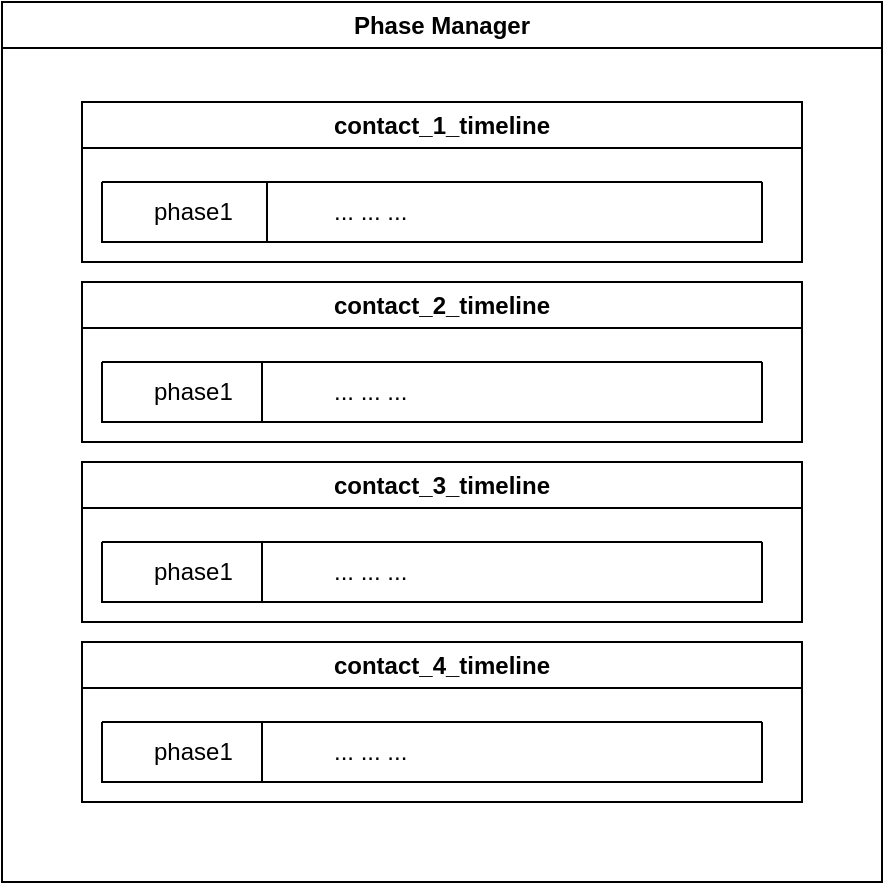 <mxfile>
    <diagram id="DQU-kqcON3Z1oUUEVBNg" name="Page-1">
        <mxGraphModel dx="332" dy="229" grid="1" gridSize="10" guides="1" tooltips="1" connect="1" arrows="1" fold="1" page="1" pageScale="1" pageWidth="850" pageHeight="1100" math="0" shadow="0">
            <root>
                <mxCell id="0"/>
                <mxCell id="1" parent="0"/>
                <mxCell id="24" value="Phase Manager" style="swimlane;whiteSpace=wrap;html=1;" vertex="1" parent="1">
                    <mxGeometry x="240" y="300" width="440" height="440" as="geometry"/>
                </mxCell>
                <mxCell id="25" value="contact_1_timeline" style="swimlane;whiteSpace=wrap;html=1;" vertex="1" parent="24">
                    <mxGeometry x="40" y="50" width="360" height="80" as="geometry"/>
                </mxCell>
                <mxCell id="29" value="" style="swimlane;startSize=0;" vertex="1" parent="25">
                    <mxGeometry x="10" y="40" width="330" height="30" as="geometry">
                        <mxRectangle x="10" y="40" width="50" height="40" as="alternateBounds"/>
                    </mxGeometry>
                </mxCell>
                <mxCell id="32" value="phase1" style="text;strokeColor=none;fillColor=none;align=left;verticalAlign=middle;spacingLeft=4;spacingRight=4;overflow=hidden;points=[[0,0.5],[1,0.5]];portConstraint=eastwest;rotatable=0;whiteSpace=wrap;html=1;" vertex="1" parent="29">
                    <mxGeometry x="20" width="50" height="30" as="geometry"/>
                </mxCell>
                <mxCell id="35" value="... ... ..." style="text;strokeColor=none;fillColor=none;align=left;verticalAlign=middle;spacingLeft=4;spacingRight=4;overflow=hidden;points=[[0,0.5],[1,0.5]];portConstraint=eastwest;rotatable=0;whiteSpace=wrap;html=1;" vertex="1" parent="29">
                    <mxGeometry x="110" width="80" height="30" as="geometry"/>
                </mxCell>
                <mxCell id="34" value="" style="endArrow=none;html=1;exitX=0.25;exitY=1;exitDx=0;exitDy=0;entryX=0.25;entryY=0;entryDx=0;entryDy=0;" edge="1" parent="25" source="29" target="29">
                    <mxGeometry width="50" height="50" relative="1" as="geometry">
                        <mxPoint x="50" y="90" as="sourcePoint"/>
                        <mxPoint x="100" y="40" as="targetPoint"/>
                    </mxGeometry>
                </mxCell>
                <mxCell id="26" value="contact_2_timeline" style="swimlane;whiteSpace=wrap;html=1;" vertex="1" parent="24">
                    <mxGeometry x="40" y="140" width="360" height="80" as="geometry"/>
                </mxCell>
                <mxCell id="45" value="" style="swimlane;startSize=0;" vertex="1" parent="26">
                    <mxGeometry x="10" y="40" width="330" height="30" as="geometry">
                        <mxRectangle x="10" y="40" width="50" height="40" as="alternateBounds"/>
                    </mxGeometry>
                </mxCell>
                <mxCell id="46" value="phase1" style="text;strokeColor=none;fillColor=none;align=left;verticalAlign=middle;spacingLeft=4;spacingRight=4;overflow=hidden;points=[[0,0.5],[1,0.5]];portConstraint=eastwest;rotatable=0;whiteSpace=wrap;html=1;" vertex="1" parent="45">
                    <mxGeometry x="20" width="50" height="30" as="geometry"/>
                </mxCell>
                <mxCell id="47" value="... ... ..." style="text;strokeColor=none;fillColor=none;align=left;verticalAlign=middle;spacingLeft=4;spacingRight=4;overflow=hidden;points=[[0,0.5],[1,0.5]];portConstraint=eastwest;rotatable=0;whiteSpace=wrap;html=1;" vertex="1" parent="45">
                    <mxGeometry x="110" width="80" height="30" as="geometry"/>
                </mxCell>
                <mxCell id="54" value="" style="endArrow=none;html=1;exitX=0.25;exitY=1;exitDx=0;exitDy=0;entryX=0.25;entryY=0;entryDx=0;entryDy=0;" edge="1" parent="45">
                    <mxGeometry width="50" height="50" relative="1" as="geometry">
                        <mxPoint x="80" y="30.0" as="sourcePoint"/>
                        <mxPoint x="80" y="-1.137e-13" as="targetPoint"/>
                    </mxGeometry>
                </mxCell>
                <mxCell id="27" value="contact_3_timeline" style="swimlane;whiteSpace=wrap;html=1;" vertex="1" parent="24">
                    <mxGeometry x="40" y="230" width="360" height="80" as="geometry"/>
                </mxCell>
                <mxCell id="48" value="" style="swimlane;startSize=0;" vertex="1" parent="27">
                    <mxGeometry x="10" y="40" width="330" height="30" as="geometry">
                        <mxRectangle x="10" y="40" width="50" height="40" as="alternateBounds"/>
                    </mxGeometry>
                </mxCell>
                <mxCell id="49" value="phase1" style="text;strokeColor=none;fillColor=none;align=left;verticalAlign=middle;spacingLeft=4;spacingRight=4;overflow=hidden;points=[[0,0.5],[1,0.5]];portConstraint=eastwest;rotatable=0;whiteSpace=wrap;html=1;" vertex="1" parent="48">
                    <mxGeometry x="20" width="50" height="30" as="geometry"/>
                </mxCell>
                <mxCell id="50" value="... ... ..." style="text;strokeColor=none;fillColor=none;align=left;verticalAlign=middle;spacingLeft=4;spacingRight=4;overflow=hidden;points=[[0,0.5],[1,0.5]];portConstraint=eastwest;rotatable=0;whiteSpace=wrap;html=1;" vertex="1" parent="48">
                    <mxGeometry x="110" width="80" height="30" as="geometry"/>
                </mxCell>
                <mxCell id="55" value="" style="endArrow=none;html=1;exitX=0.25;exitY=1;exitDx=0;exitDy=0;entryX=0.25;entryY=0;entryDx=0;entryDy=0;" edge="1" parent="48">
                    <mxGeometry width="50" height="50" relative="1" as="geometry">
                        <mxPoint x="80" y="30.0" as="sourcePoint"/>
                        <mxPoint x="80" y="-1.137e-13" as="targetPoint"/>
                    </mxGeometry>
                </mxCell>
                <mxCell id="28" value="contact_4_timeline" style="swimlane;whiteSpace=wrap;html=1;" vertex="1" parent="24">
                    <mxGeometry x="40" y="320" width="360" height="80" as="geometry"/>
                </mxCell>
                <mxCell id="51" value="" style="swimlane;startSize=0;" vertex="1" parent="28">
                    <mxGeometry x="10" y="40" width="330" height="30" as="geometry">
                        <mxRectangle x="10" y="40" width="50" height="40" as="alternateBounds"/>
                    </mxGeometry>
                </mxCell>
                <mxCell id="52" value="phase1" style="text;strokeColor=none;fillColor=none;align=left;verticalAlign=middle;spacingLeft=4;spacingRight=4;overflow=hidden;points=[[0,0.5],[1,0.5]];portConstraint=eastwest;rotatable=0;whiteSpace=wrap;html=1;" vertex="1" parent="51">
                    <mxGeometry x="20" width="50" height="30" as="geometry"/>
                </mxCell>
                <mxCell id="53" value="... ... ..." style="text;strokeColor=none;fillColor=none;align=left;verticalAlign=middle;spacingLeft=4;spacingRight=4;overflow=hidden;points=[[0,0.5],[1,0.5]];portConstraint=eastwest;rotatable=0;whiteSpace=wrap;html=1;" vertex="1" parent="51">
                    <mxGeometry x="110" width="80" height="30" as="geometry"/>
                </mxCell>
                <mxCell id="56" value="" style="endArrow=none;html=1;exitX=0.25;exitY=1;exitDx=0;exitDy=0;entryX=0.25;entryY=0;entryDx=0;entryDy=0;" edge="1" parent="51">
                    <mxGeometry width="50" height="50" relative="1" as="geometry">
                        <mxPoint x="80" y="30.0" as="sourcePoint"/>
                        <mxPoint x="80" y="-1.137e-13" as="targetPoint"/>
                    </mxGeometry>
                </mxCell>
            </root>
        </mxGraphModel>
    </diagram>
</mxfile>